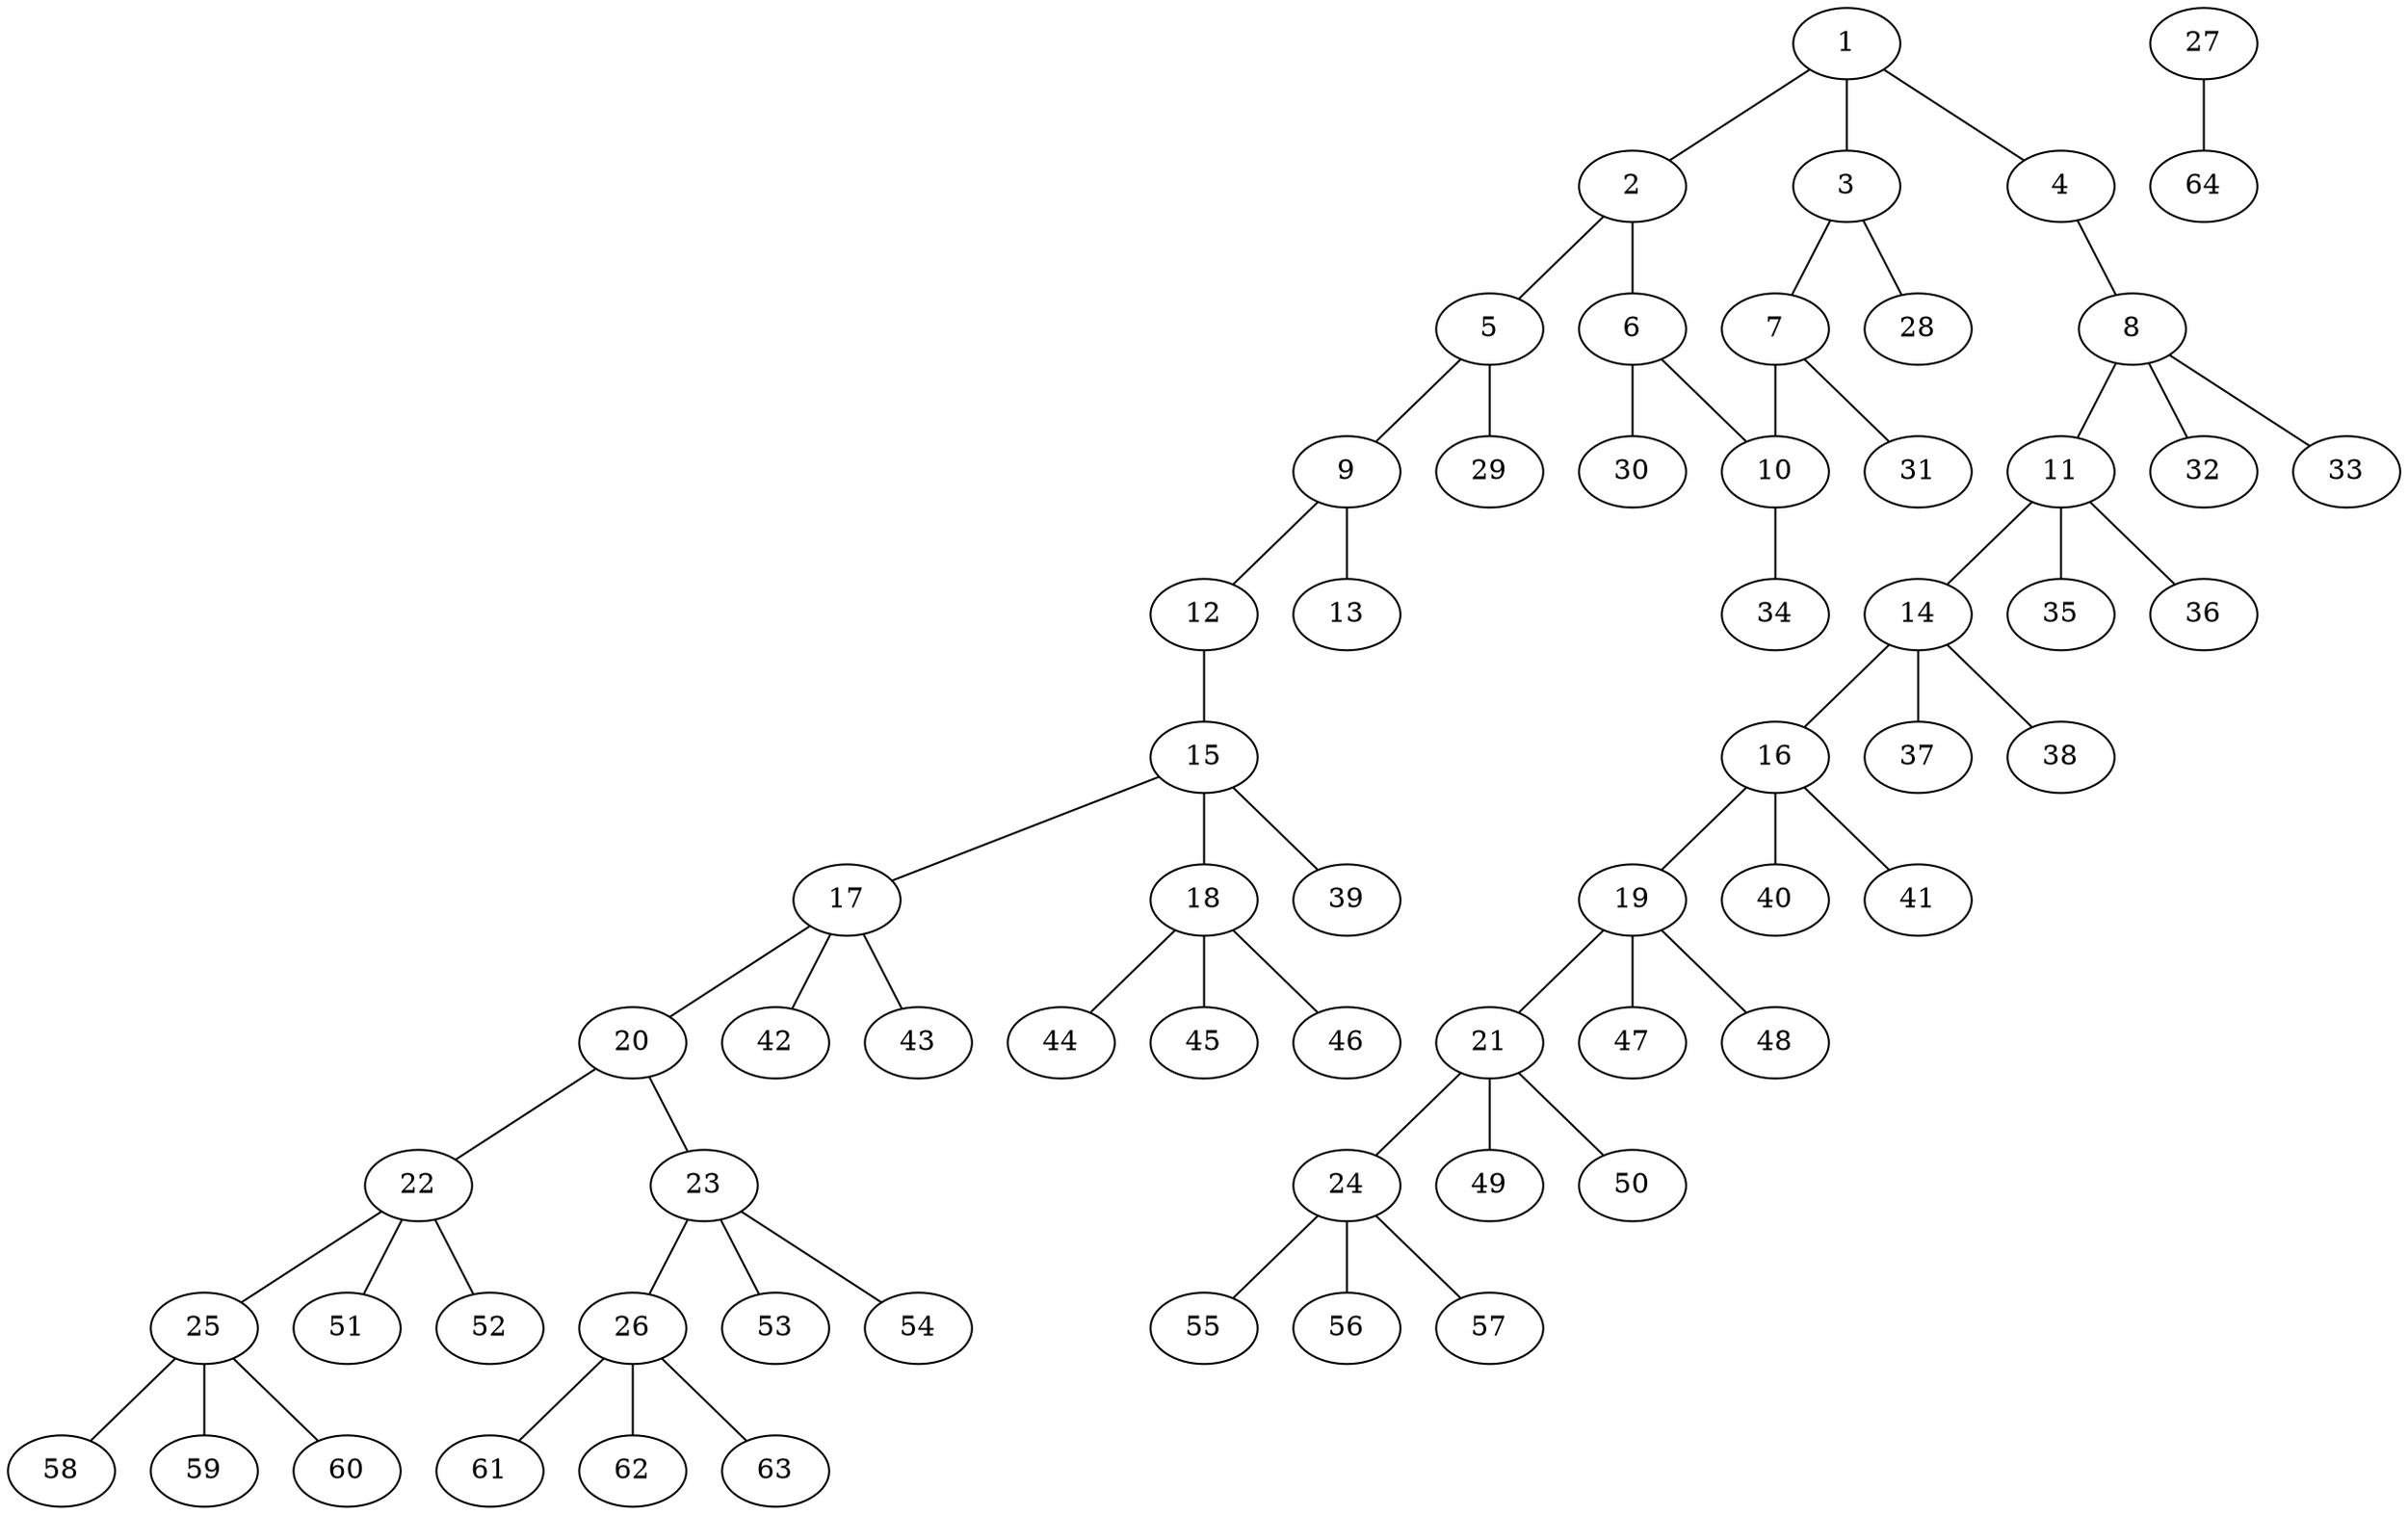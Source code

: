 graph molecule_1068 {
	1	 [chem=C];
	2	 [chem=C];
	1 -- 2	 [valence=1];
	3	 [chem=C];
	1 -- 3	 [valence=2];
	4	 [chem=O];
	1 -- 4	 [valence=1];
	5	 [chem=N];
	2 -- 5	 [valence=1];
	6	 [chem=C];
	2 -- 6	 [valence=2];
	7	 [chem=C];
	3 -- 7	 [valence=1];
	28	 [chem=H];
	3 -- 28	 [valence=1];
	8	 [chem=C];
	4 -- 8	 [valence=1];
	9	 [chem=C];
	5 -- 9	 [valence=1];
	29	 [chem=H];
	5 -- 29	 [valence=1];
	10	 [chem=C];
	6 -- 10	 [valence=1];
	30	 [chem=H];
	6 -- 30	 [valence=1];
	7 -- 10	 [valence=2];
	31	 [chem=H];
	7 -- 31	 [valence=1];
	11	 [chem=C];
	8 -- 11	 [valence=1];
	32	 [chem=H];
	8 -- 32	 [valence=1];
	33	 [chem=H];
	8 -- 33	 [valence=1];
	12	 [chem=O];
	9 -- 12	 [valence=1];
	13	 [chem=O];
	9 -- 13	 [valence=2];
	34	 [chem=H];
	10 -- 34	 [valence=1];
	14	 [chem=C];
	11 -- 14	 [valence=1];
	35	 [chem=H];
	11 -- 35	 [valence=1];
	36	 [chem=H];
	11 -- 36	 [valence=1];
	15	 [chem=C];
	12 -- 15	 [valence=1];
	16	 [chem=C];
	14 -- 16	 [valence=1];
	37	 [chem=H];
	14 -- 37	 [valence=1];
	38	 [chem=H];
	14 -- 38	 [valence=1];
	17	 [chem=C];
	15 -- 17	 [valence=1];
	18	 [chem=C];
	15 -- 18	 [valence=1];
	39	 [chem=H];
	15 -- 39	 [valence=1];
	19	 [chem=C];
	16 -- 19	 [valence=1];
	40	 [chem=H];
	16 -- 40	 [valence=1];
	41	 [chem=H];
	16 -- 41	 [valence=1];
	20	 [chem=N];
	17 -- 20	 [valence=1];
	42	 [chem=H];
	17 -- 42	 [valence=1];
	43	 [chem=H];
	17 -- 43	 [valence=1];
	44	 [chem=H];
	18 -- 44	 [valence=1];
	45	 [chem=H];
	18 -- 45	 [valence=1];
	46	 [chem=H];
	18 -- 46	 [valence=1];
	21	 [chem=C];
	19 -- 21	 [valence=1];
	47	 [chem=H];
	19 -- 47	 [valence=1];
	48	 [chem=H];
	19 -- 48	 [valence=1];
	22	 [chem=C];
	20 -- 22	 [valence=1];
	23	 [chem=C];
	20 -- 23	 [valence=1];
	24	 [chem=C];
	21 -- 24	 [valence=1];
	49	 [chem=H];
	21 -- 49	 [valence=1];
	50	 [chem=H];
	21 -- 50	 [valence=1];
	25	 [chem=C];
	22 -- 25	 [valence=1];
	51	 [chem=H];
	22 -- 51	 [valence=1];
	52	 [chem=H];
	22 -- 52	 [valence=1];
	26	 [chem=C];
	23 -- 26	 [valence=1];
	53	 [chem=H];
	23 -- 53	 [valence=1];
	54	 [chem=H];
	23 -- 54	 [valence=1];
	55	 [chem=H];
	24 -- 55	 [valence=1];
	56	 [chem=H];
	24 -- 56	 [valence=1];
	57	 [chem=H];
	24 -- 57	 [valence=1];
	58	 [chem=H];
	25 -- 58	 [valence=1];
	59	 [chem=H];
	25 -- 59	 [valence=1];
	60	 [chem=H];
	25 -- 60	 [valence=1];
	61	 [chem=H];
	26 -- 61	 [valence=1];
	62	 [chem=H];
	26 -- 62	 [valence=1];
	63	 [chem=H];
	26 -- 63	 [valence=1];
	27	 [chem=Cl];
	64	 [chem=H];
	27 -- 64	 [valence=1];
}
